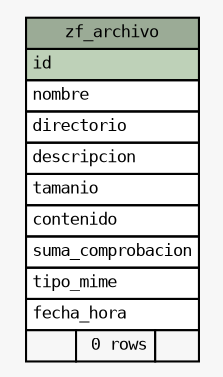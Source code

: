 // dot 2.38.0 on Linux 3.16.0-4-amd64
// SchemaSpy rev 590
digraph "zf_archivo" {
  graph [
    rankdir="RL"
    bgcolor="#f7f7f7"
    nodesep="0.18"
    ranksep="0.46"
    fontname="monospace"
    fontsize="8"
  ];
  node [
    fontname="monospace"
    fontsize="8"
    shape="plaintext"
  ];
  edge [
    arrowsize="0.8"
  ];
  "zf_archivo" [
    label=<
    <TABLE BORDER="0" CELLBORDER="1" CELLSPACING="0" BGCOLOR="#ffffff">
      <TR><TD COLSPAN="3" BGCOLOR="#9bab96" ALIGN="CENTER">zf_archivo</TD></TR>
      <TR><TD PORT="id" COLSPAN="3" BGCOLOR="#bed1b8" ALIGN="LEFT">id</TD></TR>
      <TR><TD PORT="nombre" COLSPAN="3" ALIGN="LEFT">nombre</TD></TR>
      <TR><TD PORT="directorio" COLSPAN="3" ALIGN="LEFT">directorio</TD></TR>
      <TR><TD PORT="descripcion" COLSPAN="3" ALIGN="LEFT">descripcion</TD></TR>
      <TR><TD PORT="tamanio" COLSPAN="3" ALIGN="LEFT">tamanio</TD></TR>
      <TR><TD PORT="contenido" COLSPAN="3" ALIGN="LEFT">contenido</TD></TR>
      <TR><TD PORT="suma_comprobacion" COLSPAN="3" ALIGN="LEFT">suma_comprobacion</TD></TR>
      <TR><TD PORT="tipo_mime" COLSPAN="3" ALIGN="LEFT">tipo_mime</TD></TR>
      <TR><TD PORT="fecha_hora" COLSPAN="3" ALIGN="LEFT">fecha_hora</TD></TR>
      <TR><TD ALIGN="LEFT" BGCOLOR="#f7f7f7">  </TD><TD ALIGN="RIGHT" BGCOLOR="#f7f7f7">0 rows</TD><TD ALIGN="RIGHT" BGCOLOR="#f7f7f7">  </TD></TR>
    </TABLE>>
    URL="tables/zf_archivo.html"
    tooltip="zf_archivo"
  ];
}
